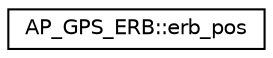 digraph "Graphical Class Hierarchy"
{
 // INTERACTIVE_SVG=YES
  edge [fontname="Helvetica",fontsize="10",labelfontname="Helvetica",labelfontsize="10"];
  node [fontname="Helvetica",fontsize="10",shape=record];
  rankdir="LR";
  Node1 [label="AP_GPS_ERB::erb_pos",height=0.2,width=0.4,color="black", fillcolor="white", style="filled",URL="$structAP__GPS__ERB_1_1erb__pos.html"];
}
